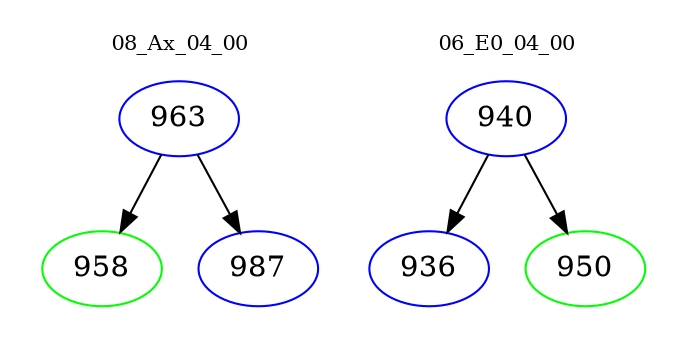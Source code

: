 digraph{
subgraph cluster_0 {
color = white
label = "08_Ax_04_00";
fontsize=10;
T0_963 [label="963", color="blue"]
T0_963 -> T0_958 [color="black"]
T0_958 [label="958", color="green"]
T0_963 -> T0_987 [color="black"]
T0_987 [label="987", color="blue"]
}
subgraph cluster_1 {
color = white
label = "06_E0_04_00";
fontsize=10;
T1_940 [label="940", color="blue"]
T1_940 -> T1_936 [color="black"]
T1_936 [label="936", color="blue"]
T1_940 -> T1_950 [color="black"]
T1_950 [label="950", color="green"]
}
}
